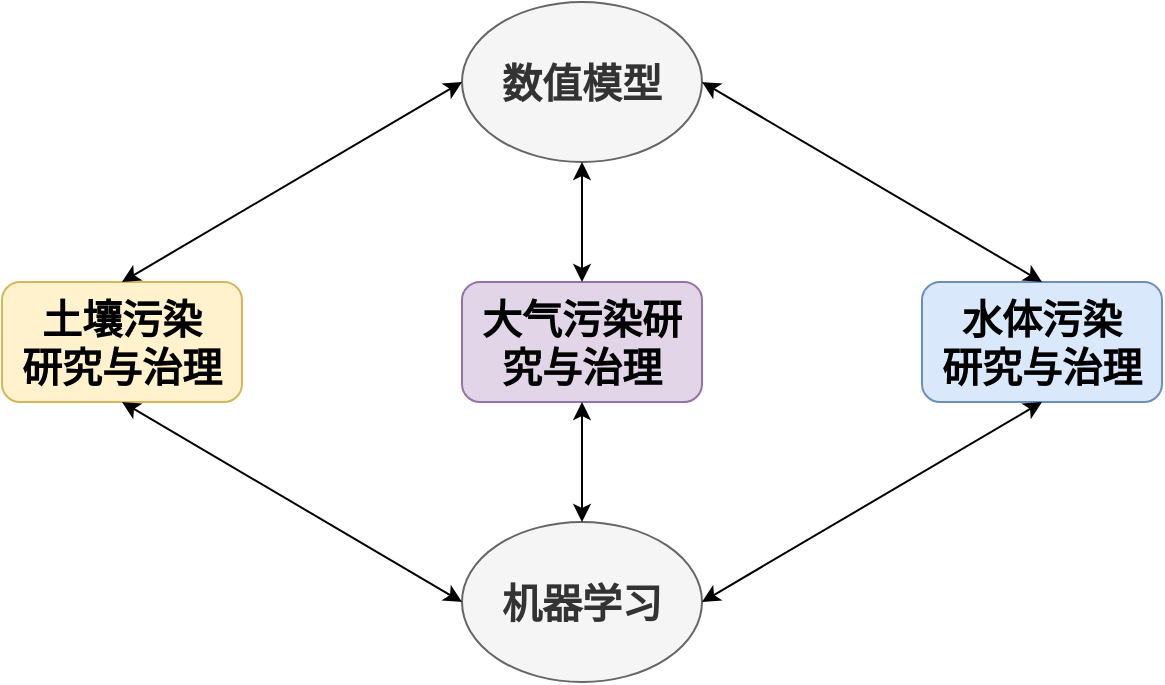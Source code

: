 <mxfile version="14.4.3" type="github">
  <diagram id="v7m_8On0CqBIdyU2eQoL" name="Page-1">
    <mxGraphModel dx="868" dy="393" grid="1" gridSize="10" guides="1" tooltips="1" connect="1" arrows="1" fold="1" page="1" pageScale="1" pageWidth="827" pageHeight="1169" math="0" shadow="0">
      <root>
        <mxCell id="0" />
        <mxCell id="1" parent="0" />
        <mxCell id="9gQl541NRRIY5_uRVQm_-1" value="&lt;font style=&quot;font-size: 20px&quot;&gt;&lt;b&gt;土壤污染&lt;br&gt;研究与治理&lt;/b&gt;&lt;/font&gt;" style="rounded=1;whiteSpace=wrap;html=1;fillColor=#fff2cc;strokeColor=#d6b656;" vertex="1" parent="1">
          <mxGeometry x="110" y="170" width="120" height="60" as="geometry" />
        </mxCell>
        <mxCell id="9gQl541NRRIY5_uRVQm_-2" value="&lt;font style=&quot;font-size: 20px&quot;&gt;&lt;b&gt;大气污染研究与治理&lt;/b&gt;&lt;/font&gt;" style="rounded=1;whiteSpace=wrap;html=1;fillColor=#e1d5e7;strokeColor=#9673a6;fontSize=20;" vertex="1" parent="1">
          <mxGeometry x="340" y="170" width="120" height="60" as="geometry" />
        </mxCell>
        <mxCell id="9gQl541NRRIY5_uRVQm_-3" value="&lt;font style=&quot;font-size: 20px&quot;&gt;&lt;b&gt;水体污染&lt;br&gt;研究与治理&lt;/b&gt;&lt;/font&gt;" style="rounded=1;whiteSpace=wrap;html=1;fillColor=#dae8fc;strokeColor=#6c8ebf;" vertex="1" parent="1">
          <mxGeometry x="570" y="170" width="120" height="60" as="geometry" />
        </mxCell>
        <mxCell id="9gQl541NRRIY5_uRVQm_-4" value="&lt;font style=&quot;font-size: 20px&quot;&gt;&lt;b&gt;数值模型&lt;/b&gt;&lt;/font&gt;" style="ellipse;whiteSpace=wrap;html=1;fillColor=#f5f5f5;strokeColor=#666666;fontColor=#333333;" vertex="1" parent="1">
          <mxGeometry x="340" y="30" width="120" height="80" as="geometry" />
        </mxCell>
        <mxCell id="9gQl541NRRIY5_uRVQm_-5" value="&lt;b&gt;&lt;font style=&quot;font-size: 20px&quot;&gt;机器学习&lt;/font&gt;&lt;/b&gt;" style="ellipse;whiteSpace=wrap;html=1;fillColor=#f5f5f5;strokeColor=#666666;fontColor=#333333;" vertex="1" parent="1">
          <mxGeometry x="340" y="290" width="120" height="80" as="geometry" />
        </mxCell>
        <mxCell id="9gQl541NRRIY5_uRVQm_-9" value="" style="endArrow=classic;startArrow=classic;html=1;entryX=0.5;entryY=1;entryDx=0;entryDy=0;exitX=0.5;exitY=0;exitDx=0;exitDy=0;" edge="1" parent="1" source="9gQl541NRRIY5_uRVQm_-5" target="9gQl541NRRIY5_uRVQm_-2">
          <mxGeometry width="50" height="50" relative="1" as="geometry">
            <mxPoint x="390" y="288" as="sourcePoint" />
            <mxPoint x="440" y="238" as="targetPoint" />
          </mxGeometry>
        </mxCell>
        <mxCell id="9gQl541NRRIY5_uRVQm_-10" value="" style="endArrow=classic;startArrow=classic;html=1;entryX=0.5;entryY=1;entryDx=0;entryDy=0;" edge="1" parent="1" source="9gQl541NRRIY5_uRVQm_-2" target="9gQl541NRRIY5_uRVQm_-4">
          <mxGeometry width="50" height="50" relative="1" as="geometry">
            <mxPoint x="380" y="160" as="sourcePoint" />
            <mxPoint x="430" y="110" as="targetPoint" />
          </mxGeometry>
        </mxCell>
        <mxCell id="9gQl541NRRIY5_uRVQm_-11" value="" style="endArrow=classic;startArrow=classic;html=1;entryX=0;entryY=0.5;entryDx=0;entryDy=0;exitX=0.5;exitY=0;exitDx=0;exitDy=0;" edge="1" parent="1" source="9gQl541NRRIY5_uRVQm_-1" target="9gQl541NRRIY5_uRVQm_-4">
          <mxGeometry width="50" height="50" relative="1" as="geometry">
            <mxPoint x="390" y="200" as="sourcePoint" />
            <mxPoint x="440" y="150" as="targetPoint" />
          </mxGeometry>
        </mxCell>
        <mxCell id="9gQl541NRRIY5_uRVQm_-12" value="" style="endArrow=classic;startArrow=classic;html=1;entryX=1;entryY=0.5;entryDx=0;entryDy=0;exitX=0.5;exitY=0;exitDx=0;exitDy=0;" edge="1" parent="1" source="9gQl541NRRIY5_uRVQm_-3" target="9gQl541NRRIY5_uRVQm_-4">
          <mxGeometry width="50" height="50" relative="1" as="geometry">
            <mxPoint x="390" y="200" as="sourcePoint" />
            <mxPoint x="440" y="150" as="targetPoint" />
          </mxGeometry>
        </mxCell>
        <mxCell id="9gQl541NRRIY5_uRVQm_-13" value="" style="endArrow=classic;startArrow=classic;html=1;entryX=0;entryY=0.5;entryDx=0;entryDy=0;exitX=0.5;exitY=1;exitDx=0;exitDy=0;" edge="1" parent="1" source="9gQl541NRRIY5_uRVQm_-1" target="9gQl541NRRIY5_uRVQm_-5">
          <mxGeometry width="50" height="50" relative="1" as="geometry">
            <mxPoint x="390" y="200" as="sourcePoint" />
            <mxPoint x="440" y="150" as="targetPoint" />
          </mxGeometry>
        </mxCell>
        <mxCell id="9gQl541NRRIY5_uRVQm_-14" value="" style="endArrow=classic;startArrow=classic;html=1;entryX=0.5;entryY=1;entryDx=0;entryDy=0;exitX=1;exitY=0.5;exitDx=0;exitDy=0;" edge="1" parent="1" source="9gQl541NRRIY5_uRVQm_-5" target="9gQl541NRRIY5_uRVQm_-3">
          <mxGeometry width="50" height="50" relative="1" as="geometry">
            <mxPoint x="390" y="200" as="sourcePoint" />
            <mxPoint x="440" y="150" as="targetPoint" />
          </mxGeometry>
        </mxCell>
      </root>
    </mxGraphModel>
  </diagram>
</mxfile>
